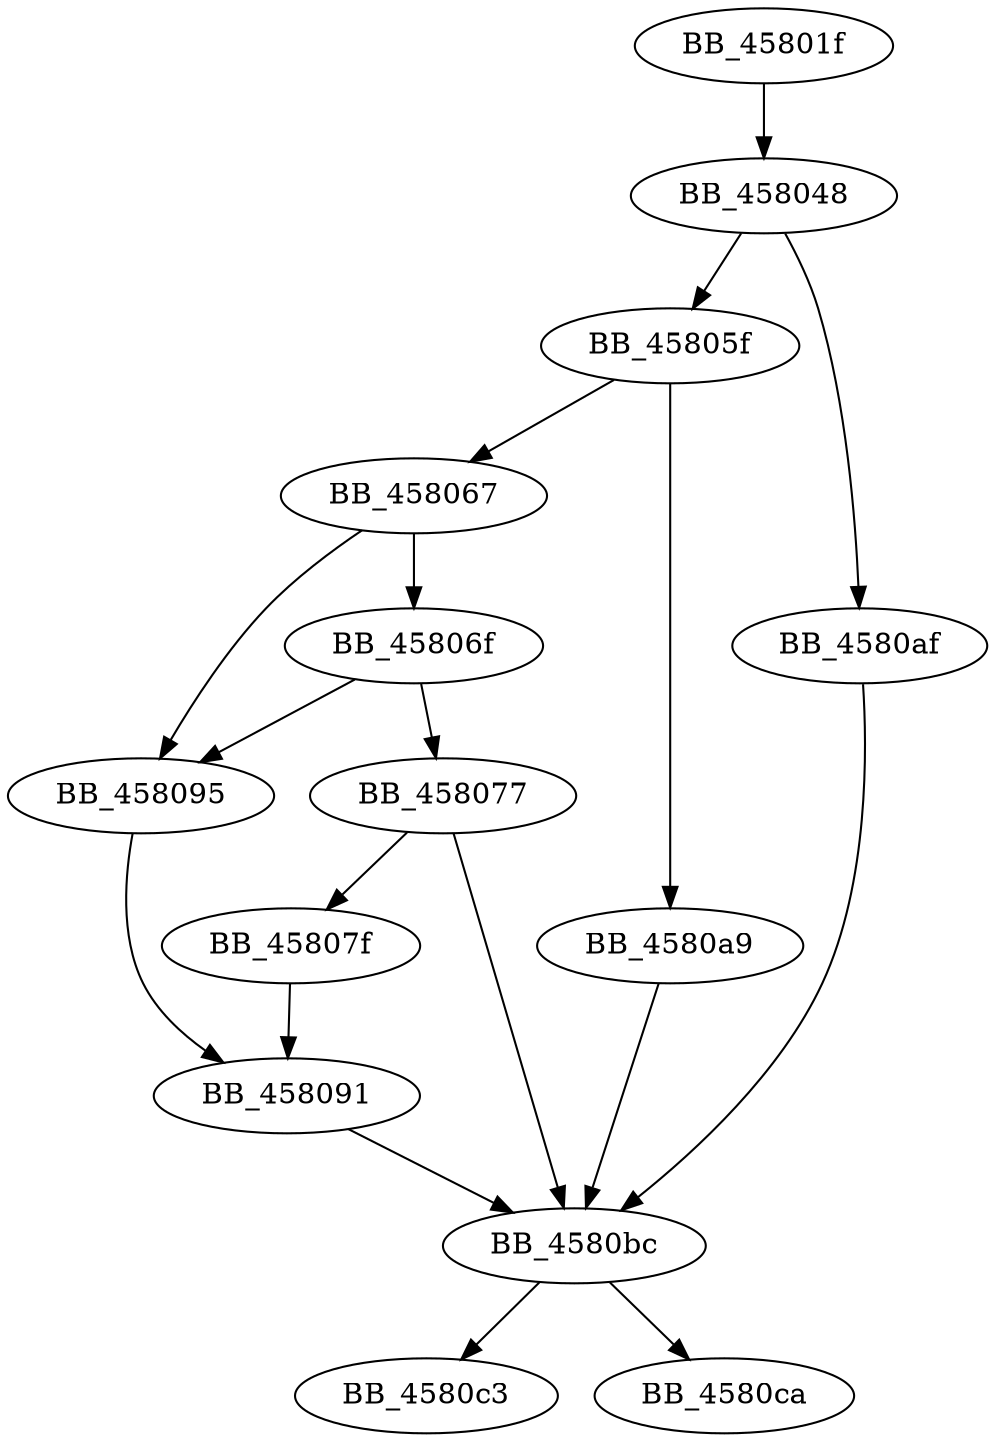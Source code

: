 DiGraph sub_45801F{
BB_45801f->BB_458048
BB_458048->BB_45805f
BB_458048->BB_4580af
BB_45805f->BB_458067
BB_45805f->BB_4580a9
BB_458067->BB_45806f
BB_458067->BB_458095
BB_45806f->BB_458077
BB_45806f->BB_458095
BB_458077->BB_45807f
BB_458077->BB_4580bc
BB_45807f->BB_458091
BB_458091->BB_4580bc
BB_458095->BB_458091
BB_4580a9->BB_4580bc
BB_4580af->BB_4580bc
BB_4580bc->BB_4580c3
BB_4580bc->BB_4580ca
}
